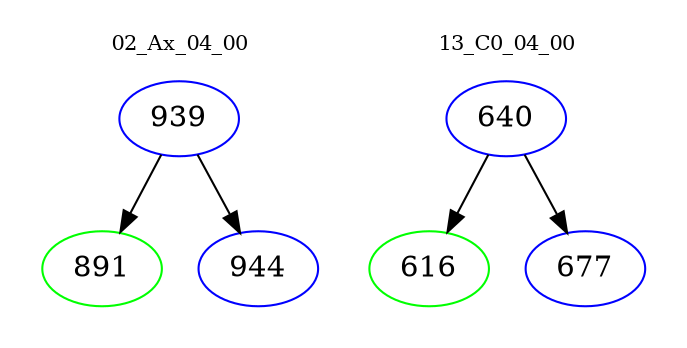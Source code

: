 digraph{
subgraph cluster_0 {
color = white
label = "02_Ax_04_00";
fontsize=10;
T0_939 [label="939", color="blue"]
T0_939 -> T0_891 [color="black"]
T0_891 [label="891", color="green"]
T0_939 -> T0_944 [color="black"]
T0_944 [label="944", color="blue"]
}
subgraph cluster_1 {
color = white
label = "13_C0_04_00";
fontsize=10;
T1_640 [label="640", color="blue"]
T1_640 -> T1_616 [color="black"]
T1_616 [label="616", color="green"]
T1_640 -> T1_677 [color="black"]
T1_677 [label="677", color="blue"]
}
}

